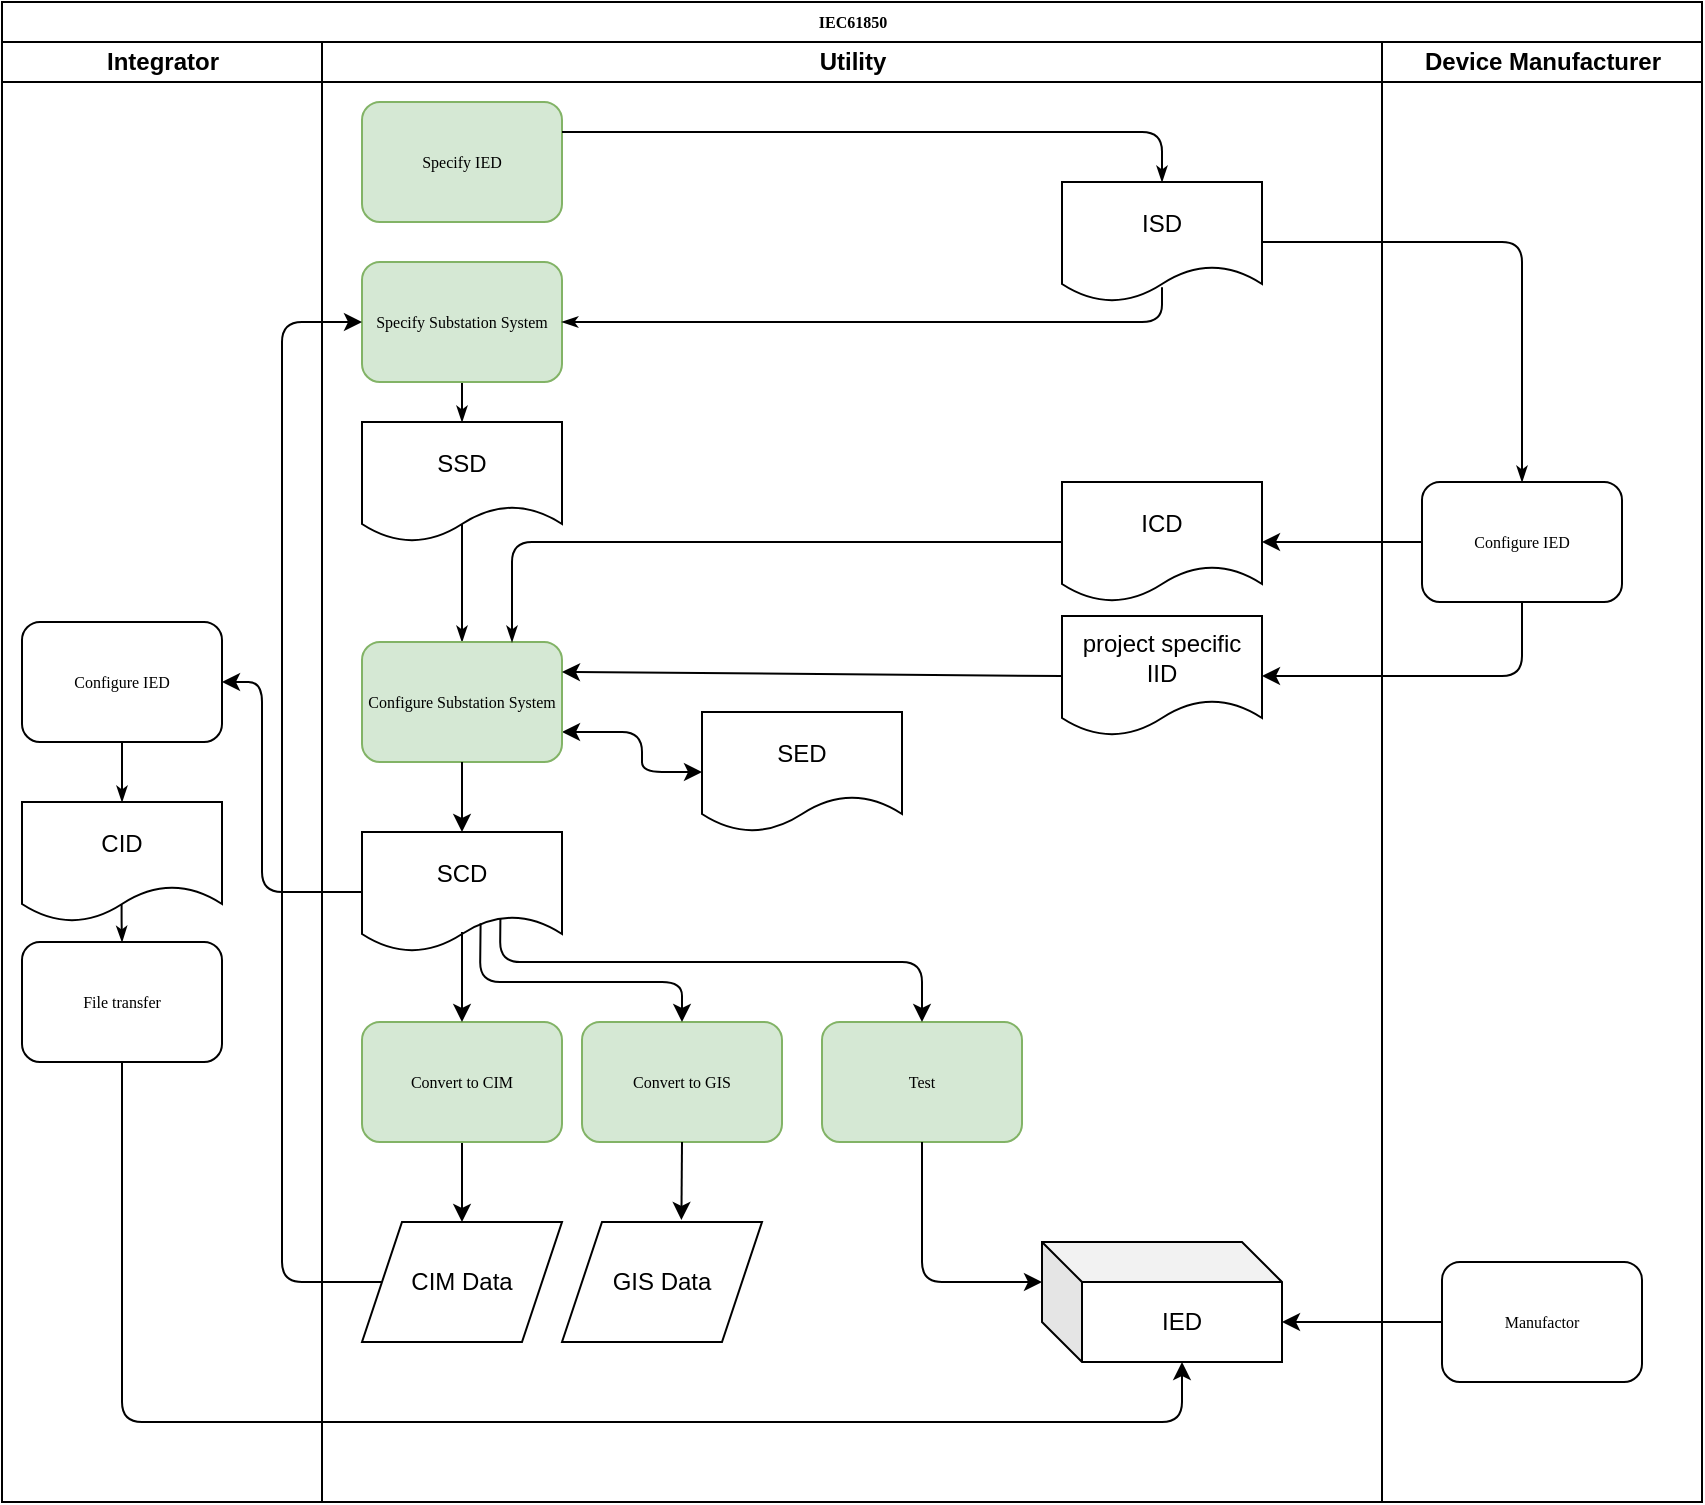 <mxfile version="13.7.9" type="device" pages="5"><diagram name="61850" id="74e2e168-ea6b-b213-b513-2b3c1d86103e"><mxGraphModel dx="1086" dy="806" grid="1" gridSize="10" guides="1" tooltips="1" connect="1" arrows="1" fold="1" page="1" pageScale="1" pageWidth="1100" pageHeight="850" background="#FFFFFF" math="0" shadow="0"><root><mxCell id="0"/><mxCell id="1" parent="0"/><mxCell id="77e6c97f196da883-1" value="IEC61850" style="swimlane;html=1;childLayout=stackLayout;startSize=20;rounded=0;shadow=0;labelBackgroundColor=none;strokeWidth=1;fontFamily=Verdana;fontSize=8;align=center;" parent="1" vertex="1"><mxGeometry x="70" y="40" width="850" height="750" as="geometry"/></mxCell><mxCell id="77e6c97f196da883-4" value="Integrator" style="swimlane;html=1;startSize=20;" parent="77e6c97f196da883-1" vertex="1"><mxGeometry y="20" width="160" height="730" as="geometry"/></mxCell><mxCell id="Q_oXqvdiSMBHIqt3jTjs-22" style="edgeStyle=orthogonalEdgeStyle;rounded=1;html=1;labelBackgroundColor=none;startArrow=none;startFill=0;startSize=5;endArrow=classicThin;endFill=1;endSize=5;jettySize=auto;orthogonalLoop=1;strokeWidth=1;fontFamily=Verdana;fontSize=8;entryX=0.5;entryY=0;entryDx=0;entryDy=0;exitX=0.5;exitY=1;exitDx=0;exitDy=0;" parent="77e6c97f196da883-4" source="Q_oXqvdiSMBHIqt3jTjs-20" target="Q_oXqvdiSMBHIqt3jTjs-19" edge="1"><mxGeometry relative="1" as="geometry"><mxPoint x="-550" y="415" as="sourcePoint"/><mxPoint x="-550" y="450" as="targetPoint"/><Array as="points"/></mxGeometry></mxCell><mxCell id="Q_oXqvdiSMBHIqt3jTjs-31" style="edgeStyle=orthogonalEdgeStyle;rounded=1;html=1;labelBackgroundColor=none;startArrow=none;startFill=0;startSize=5;endArrow=classicThin;endFill=1;endSize=5;jettySize=auto;orthogonalLoop=1;strokeWidth=1;fontFamily=Verdana;fontSize=8;entryX=0.5;entryY=0;entryDx=0;entryDy=0;exitX=0.498;exitY=0.852;exitDx=0;exitDy=0;exitPerimeter=0;" parent="77e6c97f196da883-4" source="Q_oXqvdiSMBHIqt3jTjs-19" target="Q_oXqvdiSMBHIqt3jTjs-71" edge="1"><mxGeometry relative="1" as="geometry"><mxPoint x="-80" y="540" as="sourcePoint"/><mxPoint x="80" y="450" as="targetPoint"/><Array as="points"><mxPoint x="60" y="440"/><mxPoint x="60" y="440"/></Array></mxGeometry></mxCell><mxCell id="Q_oXqvdiSMBHIqt3jTjs-20" value="Configure IED" style="rounded=1;whiteSpace=wrap;html=1;shadow=0;labelBackgroundColor=none;strokeWidth=1;fontFamily=Verdana;fontSize=8;align=center;" parent="77e6c97f196da883-4" vertex="1"><mxGeometry x="10" y="290" width="100" height="60" as="geometry"/></mxCell><mxCell id="Q_oXqvdiSMBHIqt3jTjs-19" value="CID" style="shape=document;whiteSpace=wrap;html=1;boundedLbl=1;" parent="77e6c97f196da883-4" vertex="1"><mxGeometry x="10" y="380" width="100" height="60" as="geometry"/></mxCell><mxCell id="Q_oXqvdiSMBHIqt3jTjs-71" value="File transfer" style="rounded=1;whiteSpace=wrap;html=1;shadow=0;labelBackgroundColor=none;strokeWidth=1;fontFamily=Verdana;fontSize=8;align=center;" parent="77e6c97f196da883-4" vertex="1"><mxGeometry x="10" y="450" width="100" height="60" as="geometry"/></mxCell><mxCell id="77e6c97f196da883-2" value="Utility" style="swimlane;html=1;startSize=20;" parent="77e6c97f196da883-1" vertex="1"><mxGeometry x="160" y="20" width="530" height="730" as="geometry"/></mxCell><mxCell id="Q_oXqvdiSMBHIqt3jTjs-60" value="" style="endArrow=classic;html=1;exitX=0.5;exitY=1;exitDx=0;exitDy=0;entryX=0.5;entryY=0;entryDx=0;entryDy=0;" parent="77e6c97f196da883-2" source="Q_oXqvdiSMBHIqt3jTjs-34" target="Q_oXqvdiSMBHIqt3jTjs-58" edge="1"><mxGeometry width="50" height="50" relative="1" as="geometry"><mxPoint x="69.76" y="545" as="sourcePoint"/><mxPoint x="30" y="570" as="targetPoint"/></mxGeometry></mxCell><mxCell id="Q_oXqvdiSMBHIqt3jTjs-58" value="CIM Data" style="shape=parallelogram;perimeter=parallelogramPerimeter;whiteSpace=wrap;html=1;fixedSize=1;" parent="77e6c97f196da883-2" vertex="1"><mxGeometry x="20" y="590" width="100" height="60" as="geometry"/></mxCell><mxCell id="Q_oXqvdiSMBHIqt3jTjs-12" value="SCD" style="shape=document;whiteSpace=wrap;html=1;boundedLbl=1;" parent="77e6c97f196da883-2" vertex="1"><mxGeometry x="20" y="395" width="100" height="60" as="geometry"/></mxCell><mxCell id="Q_oXqvdiSMBHIqt3jTjs-14" style="edgeStyle=orthogonalEdgeStyle;rounded=1;html=1;labelBackgroundColor=none;startArrow=none;startFill=0;startSize=5;endArrow=classicThin;endFill=1;endSize=5;jettySize=auto;orthogonalLoop=1;strokeWidth=1;fontFamily=Verdana;fontSize=8;entryX=0.5;entryY=0;entryDx=0;entryDy=0;exitX=0.5;exitY=1;exitDx=0;exitDy=0;" parent="77e6c97f196da883-2" source="Q_oXqvdiSMBHIqt3jTjs-2" target="Q_oXqvdiSMBHIqt3jTjs-8" edge="1"><mxGeometry relative="1" as="geometry"><mxPoint x="40" y="210" as="sourcePoint"/><mxPoint x="105" y="310" as="targetPoint"/><Array as="points"/></mxGeometry></mxCell><mxCell id="Q_oXqvdiSMBHIqt3jTjs-15" style="edgeStyle=orthogonalEdgeStyle;rounded=1;html=1;labelBackgroundColor=none;startArrow=none;startFill=0;startSize=5;endArrow=classicThin;endFill=1;endSize=5;jettySize=auto;orthogonalLoop=1;strokeWidth=1;fontFamily=Verdana;fontSize=8;entryX=0.5;entryY=0;entryDx=0;entryDy=0;exitX=0.5;exitY=0.833;exitDx=0;exitDy=0;exitPerimeter=0;" parent="77e6c97f196da883-2" source="Q_oXqvdiSMBHIqt3jTjs-8" target="Q_oXqvdiSMBHIqt3jTjs-4" edge="1"><mxGeometry relative="1" as="geometry"><mxPoint x="530" y="310.0" as="sourcePoint"/><mxPoint x="115" y="320" as="targetPoint"/><Array as="points"><mxPoint x="70" y="270"/><mxPoint x="70" y="270"/></Array></mxGeometry></mxCell><mxCell id="Q_oXqvdiSMBHIqt3jTjs-16" value="" style="endArrow=classic;startArrow=classic;html=1;exitX=1;exitY=0.75;exitDx=0;exitDy=0;entryX=0;entryY=0.5;entryDx=0;entryDy=0;" parent="77e6c97f196da883-2" source="Q_oXqvdiSMBHIqt3jTjs-4" target="Q_oXqvdiSMBHIqt3jTjs-11" edge="1"><mxGeometry width="50" height="50" relative="1" as="geometry"><mxPoint x="450" y="380" as="sourcePoint"/><mxPoint x="500" y="330" as="targetPoint"/><Array as="points"><mxPoint x="160" y="345"/><mxPoint x="160" y="365"/></Array></mxGeometry></mxCell><mxCell id="77e6c97f196da883-8" value="Specify IED" style="rounded=1;whiteSpace=wrap;html=1;shadow=0;labelBackgroundColor=none;strokeWidth=1;fontFamily=Verdana;fontSize=8;align=center;fillColor=#d5e8d4;strokeColor=#82b366;" parent="77e6c97f196da883-2" vertex="1"><mxGeometry x="20" y="30" width="100" height="60" as="geometry"/></mxCell><mxCell id="Q_oXqvdiSMBHIqt3jTjs-2" value="Specify Substation System" style="rounded=1;whiteSpace=wrap;html=1;shadow=0;labelBackgroundColor=none;strokeWidth=1;fontFamily=Verdana;fontSize=8;align=center;fillColor=#d5e8d4;strokeColor=#82b366;" parent="77e6c97f196da883-2" vertex="1"><mxGeometry x="20" y="110" width="100" height="60" as="geometry"/></mxCell><mxCell id="Q_oXqvdiSMBHIqt3jTjs-34" value="Convert to CIM" style="rounded=1;whiteSpace=wrap;html=1;shadow=0;labelBackgroundColor=none;strokeWidth=1;fontFamily=Verdana;fontSize=8;align=center;fillColor=#d5e8d4;strokeColor=#82b366;" parent="77e6c97f196da883-2" vertex="1"><mxGeometry x="20" y="490" width="100" height="60" as="geometry"/></mxCell><mxCell id="Q_oXqvdiSMBHIqt3jTjs-4" value="Configure Substation System" style="rounded=1;whiteSpace=wrap;html=1;shadow=0;labelBackgroundColor=none;strokeWidth=1;fontFamily=Verdana;fontSize=8;align=center;fillColor=#d5e8d4;strokeColor=#82b366;" parent="77e6c97f196da883-2" vertex="1"><mxGeometry x="20" y="300" width="100" height="60" as="geometry"/></mxCell><mxCell id="Q_oXqvdiSMBHIqt3jTjs-8" value="SSD" style="shape=document;whiteSpace=wrap;html=1;boundedLbl=1;" parent="77e6c97f196da883-2" vertex="1"><mxGeometry x="20" y="190" width="100" height="60" as="geometry"/></mxCell><mxCell id="Q_oXqvdiSMBHIqt3jTjs-35" value="Convert to GIS" style="rounded=1;whiteSpace=wrap;html=1;shadow=0;labelBackgroundColor=none;strokeWidth=1;fontFamily=Verdana;fontSize=8;align=center;fillColor=#d5e8d4;strokeColor=#82b366;" parent="77e6c97f196da883-2" vertex="1"><mxGeometry x="130" y="490" width="100" height="60" as="geometry"/></mxCell><mxCell id="Q_oXqvdiSMBHIqt3jTjs-61" value="" style="endArrow=classic;html=1;exitX=0.5;exitY=1;exitDx=0;exitDy=0;entryX=0.597;entryY=-0.017;entryDx=0;entryDy=0;entryPerimeter=0;" parent="77e6c97f196da883-2" source="Q_oXqvdiSMBHIqt3jTjs-35" target="Q_oXqvdiSMBHIqt3jTjs-59" edge="1"><mxGeometry width="50" height="50" relative="1" as="geometry"><mxPoint x="189.52" y="550.0" as="sourcePoint"/><mxPoint x="189.52" y="590" as="targetPoint"/></mxGeometry></mxCell><mxCell id="Q_oXqvdiSMBHIqt3jTjs-59" value="GIS Data" style="shape=parallelogram;perimeter=parallelogramPerimeter;whiteSpace=wrap;html=1;fixedSize=1;" parent="77e6c97f196da883-2" vertex="1"><mxGeometry x="120" y="590" width="100" height="60" as="geometry"/></mxCell><mxCell id="Q_oXqvdiSMBHIqt3jTjs-30" value="" style="endArrow=classic;html=1;entryX=0.5;entryY=0;entryDx=0;entryDy=0;exitX=0.5;exitY=1;exitDx=0;exitDy=0;" parent="77e6c97f196da883-2" source="Q_oXqvdiSMBHIqt3jTjs-4" target="Q_oXqvdiSMBHIqt3jTjs-12" edge="1"><mxGeometry width="50" height="50" relative="1" as="geometry"><mxPoint x="20" y="540" as="sourcePoint"/><mxPoint x="70" y="490" as="targetPoint"/></mxGeometry></mxCell><mxCell id="Q_oXqvdiSMBHIqt3jTjs-11" value="SED" style="shape=document;whiteSpace=wrap;html=1;boundedLbl=1;" parent="77e6c97f196da883-2" vertex="1"><mxGeometry x="190" y="335" width="100" height="60" as="geometry"/></mxCell><mxCell id="Q_oXqvdiSMBHIqt3jTjs-52" value="Test" style="rounded=1;whiteSpace=wrap;html=1;shadow=0;labelBackgroundColor=none;strokeWidth=1;fontFamily=Verdana;fontSize=8;align=center;fillColor=#d5e8d4;strokeColor=#82b366;" parent="77e6c97f196da883-2" vertex="1"><mxGeometry x="250" y="490" width="100" height="60" as="geometry"/></mxCell><mxCell id="Q_oXqvdiSMBHIqt3jTjs-54" value="" style="endArrow=classic;html=1;entryX=0.5;entryY=0;entryDx=0;entryDy=0;" parent="77e6c97f196da883-2" target="Q_oXqvdiSMBHIqt3jTjs-34" edge="1"><mxGeometry width="50" height="50" relative="1" as="geometry"><mxPoint x="70" y="445" as="sourcePoint"/><mxPoint x="130" y="610" as="targetPoint"/></mxGeometry></mxCell><mxCell id="Q_oXqvdiSMBHIqt3jTjs-55" value="" style="endArrow=classic;html=1;entryX=0.5;entryY=0;entryDx=0;entryDy=0;exitX=0.593;exitY=0.76;exitDx=0;exitDy=0;exitPerimeter=0;" parent="77e6c97f196da883-2" source="Q_oXqvdiSMBHIqt3jTjs-12" target="Q_oXqvdiSMBHIqt3jTjs-35" edge="1"><mxGeometry width="50" height="50" relative="1" as="geometry"><mxPoint x="80" y="455" as="sourcePoint"/><mxPoint x="80" y="500" as="targetPoint"/><Array as="points"><mxPoint x="79" y="470"/><mxPoint x="180" y="470"/></Array></mxGeometry></mxCell><mxCell id="Q_oXqvdiSMBHIqt3jTjs-56" value="" style="endArrow=classic;html=1;entryX=0.5;entryY=0;entryDx=0;entryDy=0;exitX=0.692;exitY=0.724;exitDx=0;exitDy=0;exitPerimeter=0;" parent="77e6c97f196da883-2" source="Q_oXqvdiSMBHIqt3jTjs-12" target="Q_oXqvdiSMBHIqt3jTjs-52" edge="1"><mxGeometry width="50" height="50" relative="1" as="geometry"><mxPoint x="89.3" y="450.6" as="sourcePoint"/><mxPoint x="190" y="500" as="targetPoint"/><Array as="points"><mxPoint x="89" y="460"/><mxPoint x="300" y="460"/></Array></mxGeometry></mxCell><mxCell id="Q_oXqvdiSMBHIqt3jTjs-57" value="" style="endArrow=classic;html=1;entryX=0;entryY=0;entryDx=0;entryDy=20;exitX=0.5;exitY=1;exitDx=0;exitDy=0;entryPerimeter=0;" parent="77e6c97f196da883-2" source="Q_oXqvdiSMBHIqt3jTjs-52" target="Q_oXqvdiSMBHIqt3jTjs-10" edge="1"><mxGeometry width="50" height="50" relative="1" as="geometry"><mxPoint x="99.2" y="448.44" as="sourcePoint"/><mxPoint x="310" y="500" as="targetPoint"/><Array as="points"><mxPoint x="300" y="620"/></Array></mxGeometry></mxCell><mxCell id="Q_oXqvdiSMBHIqt3jTjs-72" value="" style="endArrow=classic;html=1;exitX=0;exitY=0.5;exitDx=0;exitDy=0;entryX=0;entryY=0.5;entryDx=0;entryDy=0;" parent="77e6c97f196da883-2" source="Q_oXqvdiSMBHIqt3jTjs-58" target="Q_oXqvdiSMBHIqt3jTjs-2" edge="1"><mxGeometry width="50" height="50" relative="1" as="geometry"><mxPoint x="-50" y="540" as="sourcePoint"/><mxPoint y="490" as="targetPoint"/><Array as="points"><mxPoint x="-20" y="620"/><mxPoint x="-20" y="140"/></Array></mxGeometry></mxCell><mxCell id="Q_oXqvdiSMBHIqt3jTjs-13" style="edgeStyle=orthogonalEdgeStyle;rounded=1;html=1;labelBackgroundColor=none;startArrow=none;startFill=0;startSize=5;endArrow=classicThin;endFill=1;endSize=5;jettySize=auto;orthogonalLoop=1;strokeWidth=1;fontFamily=Verdana;fontSize=8;entryX=0.75;entryY=0;entryDx=0;entryDy=0;exitX=0;exitY=0.5;exitDx=0;exitDy=0;" parent="77e6c97f196da883-2" source="Q_oXqvdiSMBHIqt3jTjs-9" target="Q_oXqvdiSMBHIqt3jTjs-4" edge="1"><mxGeometry relative="1" as="geometry"><mxPoint x="410.8" y="126" as="sourcePoint"/><mxPoint x="-30" y="165.0" as="targetPoint"/><Array as="points"><mxPoint x="95" y="250"/></Array></mxGeometry></mxCell><mxCell id="Q_oXqvdiSMBHIqt3jTjs-24" value="" style="endArrow=classic;html=1;entryX=1;entryY=0.25;entryDx=0;entryDy=0;exitX=0;exitY=0.5;exitDx=0;exitDy=0;" parent="77e6c97f196da883-2" source="Q_oXqvdiSMBHIqt3jTjs-23" target="Q_oXqvdiSMBHIqt3jTjs-4" edge="1"><mxGeometry width="50" height="50" relative="1" as="geometry"><mxPoint x="110" y="540" as="sourcePoint"/><mxPoint x="160" y="490" as="targetPoint"/></mxGeometry></mxCell><mxCell id="Q_oXqvdiSMBHIqt3jTjs-6" value="ISD" style="shape=document;whiteSpace=wrap;html=1;boundedLbl=1;" parent="77e6c97f196da883-2" vertex="1"><mxGeometry x="370" y="70" width="100" height="60" as="geometry"/></mxCell><mxCell id="Q_oXqvdiSMBHIqt3jTjs-9" value="ICD" style="shape=document;whiteSpace=wrap;html=1;boundedLbl=1;" parent="77e6c97f196da883-2" vertex="1"><mxGeometry x="370" y="220" width="100" height="60" as="geometry"/></mxCell><mxCell id="Q_oXqvdiSMBHIqt3jTjs-23" value="project specific&lt;br&gt;IID" style="shape=document;whiteSpace=wrap;html=1;boundedLbl=1;" parent="77e6c97f196da883-2" vertex="1"><mxGeometry x="370" y="287" width="100" height="60" as="geometry"/></mxCell><mxCell id="Q_oXqvdiSMBHIqt3jTjs-7" style="edgeStyle=orthogonalEdgeStyle;rounded=1;html=1;labelBackgroundColor=none;startArrow=none;startFill=0;startSize=5;endArrow=classicThin;endFill=1;endSize=5;jettySize=auto;orthogonalLoop=1;strokeWidth=1;fontFamily=Verdana;fontSize=8;entryX=1;entryY=0.5;entryDx=0;entryDy=0;exitX=0.5;exitY=0.878;exitDx=0;exitDy=0;exitPerimeter=0;" parent="77e6c97f196da883-2" source="Q_oXqvdiSMBHIqt3jTjs-6" target="Q_oXqvdiSMBHIqt3jTjs-2" edge="1"><mxGeometry relative="1" as="geometry"><mxPoint x="130" y="105" as="sourcePoint"/><mxPoint x="200" y="105" as="targetPoint"/><Array as="points"><mxPoint x="420" y="140"/></Array></mxGeometry></mxCell><mxCell id="77e6c97f196da883-26" style="edgeStyle=orthogonalEdgeStyle;rounded=1;html=1;labelBackgroundColor=none;startArrow=none;startFill=0;startSize=5;endArrow=classicThin;endFill=1;endSize=5;jettySize=auto;orthogonalLoop=1;strokeWidth=1;fontFamily=Verdana;fontSize=8;entryX=0.5;entryY=0;entryDx=0;entryDy=0;exitX=1;exitY=0.25;exitDx=0;exitDy=0;" parent="77e6c97f196da883-2" source="77e6c97f196da883-8" target="Q_oXqvdiSMBHIqt3jTjs-6" edge="1"><mxGeometry relative="1" as="geometry"><mxPoint x="190" y="95.0" as="targetPoint"/><Array as="points"><mxPoint x="420" y="45"/></Array></mxGeometry></mxCell><mxCell id="Q_oXqvdiSMBHIqt3jTjs-10" value="IED" style="shape=cube;whiteSpace=wrap;html=1;boundedLbl=1;backgroundOutline=1;darkOpacity=0.05;darkOpacity2=0.1;" parent="77e6c97f196da883-2" vertex="1"><mxGeometry x="360" y="600" width="120" height="60" as="geometry"/></mxCell><mxCell id="Q_oXqvdiSMBHIqt3jTjs-64" value="" style="endArrow=classic;html=1;exitX=0;exitY=0.5;exitDx=0;exitDy=0;entryX=0;entryY=0;entryDx=120;entryDy=40;entryPerimeter=0;" parent="77e6c97f196da883-1" source="Q_oXqvdiSMBHIqt3jTjs-62" target="Q_oXqvdiSMBHIqt3jTjs-10" edge="1"><mxGeometry width="50" height="50" relative="1" as="geometry"><mxPoint x="400" y="590" as="sourcePoint"/><mxPoint x="450" y="540" as="targetPoint"/><Array as="points"/></mxGeometry></mxCell><mxCell id="77e6c97f196da883-3" value="Device Manufacturer" style="swimlane;html=1;startSize=20;" parent="77e6c97f196da883-1" vertex="1"><mxGeometry x="690" y="20" width="160" height="730" as="geometry"/></mxCell><mxCell id="Q_oXqvdiSMBHIqt3jTjs-32" value="Configure IED" style="rounded=1;whiteSpace=wrap;html=1;shadow=0;labelBackgroundColor=none;strokeWidth=1;fontFamily=Verdana;fontSize=8;align=center;" parent="77e6c97f196da883-3" vertex="1"><mxGeometry x="20" y="220" width="100" height="60" as="geometry"/></mxCell><mxCell id="Q_oXqvdiSMBHIqt3jTjs-62" value="Manufactor" style="rounded=1;whiteSpace=wrap;html=1;shadow=0;labelBackgroundColor=none;strokeWidth=1;fontFamily=Verdana;fontSize=8;align=center;" parent="77e6c97f196da883-3" vertex="1"><mxGeometry x="30" y="610" width="100" height="60" as="geometry"/></mxCell><mxCell id="Q_oXqvdiSMBHIqt3jTjs-65" value="" style="endArrow=classic;html=1;exitX=0;exitY=0.5;exitDx=0;exitDy=0;entryX=1;entryY=0.5;entryDx=0;entryDy=0;" parent="77e6c97f196da883-1" source="Q_oXqvdiSMBHIqt3jTjs-12" target="Q_oXqvdiSMBHIqt3jTjs-20" edge="1"><mxGeometry width="50" height="50" relative="1" as="geometry"><mxPoint x="-170" y="510" as="sourcePoint"/><mxPoint x="-120" y="460" as="targetPoint"/><Array as="points"><mxPoint x="130" y="445"/><mxPoint x="130" y="340"/></Array></mxGeometry></mxCell><mxCell id="Q_oXqvdiSMBHIqt3jTjs-66" value="" style="endArrow=classic;html=1;entryX=0;entryY=0;entryDx=70;entryDy=60;entryPerimeter=0;exitX=0.5;exitY=1;exitDx=0;exitDy=0;" parent="77e6c97f196da883-1" source="Q_oXqvdiSMBHIqt3jTjs-71" target="Q_oXqvdiSMBHIqt3jTjs-10" edge="1"><mxGeometry width="50" height="50" relative="1" as="geometry"><mxPoint x="80" y="530" as="sourcePoint"/><mxPoint x="350" y="690" as="targetPoint"/><Array as="points"><mxPoint x="60" y="710"/><mxPoint x="590" y="710"/></Array></mxGeometry></mxCell><mxCell id="Q_oXqvdiSMBHIqt3jTjs-25" value="" style="endArrow=classic;html=1;entryX=1;entryY=0.5;entryDx=0;entryDy=0;exitX=0.5;exitY=1;exitDx=0;exitDy=0;" parent="77e6c97f196da883-1" source="Q_oXqvdiSMBHIqt3jTjs-32" target="Q_oXqvdiSMBHIqt3jTjs-23" edge="1"><mxGeometry width="50" height="50" relative="1" as="geometry"><mxPoint x="560" y="316" as="sourcePoint"/><mxPoint x="130" y="380.0" as="targetPoint"/><Array as="points"><mxPoint x="760" y="337"/></Array></mxGeometry></mxCell><mxCell id="Q_oXqvdiSMBHIqt3jTjs-73" value="" style="endArrow=classic;html=1;entryX=1;entryY=0.5;entryDx=0;entryDy=0;exitX=0;exitY=0.5;exitDx=0;exitDy=0;" parent="77e6c97f196da883-1" source="Q_oXqvdiSMBHIqt3jTjs-32" target="Q_oXqvdiSMBHIqt3jTjs-9" edge="1"><mxGeometry width="50" height="50" relative="1" as="geometry"><mxPoint x="770" y="310.0" as="sourcePoint"/><mxPoint x="640" y="350.0" as="targetPoint"/><Array as="points"/></mxGeometry></mxCell><mxCell id="Q_oXqvdiSMBHIqt3jTjs-28" style="edgeStyle=orthogonalEdgeStyle;rounded=1;html=1;labelBackgroundColor=none;startArrow=none;startFill=0;startSize=5;endArrow=classicThin;endFill=1;endSize=5;jettySize=auto;orthogonalLoop=1;strokeWidth=1;fontFamily=Verdana;fontSize=8;entryX=0.5;entryY=0;entryDx=0;entryDy=0;exitX=1;exitY=0.5;exitDx=0;exitDy=0;" parent="77e6c97f196da883-1" source="Q_oXqvdiSMBHIqt3jTjs-6" target="Q_oXqvdiSMBHIqt3jTjs-32" edge="1"><mxGeometry relative="1" as="geometry"><mxPoint x="130" y="90" as="sourcePoint"/><mxPoint x="770" y="140.0" as="targetPoint"/></mxGeometry></mxCell></root></mxGraphModel></diagram><diagram id="3WiQittcfaZj_pks3lQx" name="microservice"><mxGraphModel dx="1086" dy="806" grid="1" gridSize="10" guides="1" tooltips="1" connect="1" arrows="1" fold="1" page="1" pageScale="1" pageWidth="827" pageHeight="1169" math="0" shadow="0"><root><mxCell id="75HyywuQz5UCkPTEYOhc-0"/><mxCell id="75HyywuQz5UCkPTEYOhc-1" parent="75HyywuQz5UCkPTEYOhc-0"/><mxCell id="75HyywuQz5UCkPTEYOhc-23" value="CoMPASS Microservice" style="shape=folder;fontStyle=1;spacingTop=10;tabWidth=40;tabHeight=14;tabPosition=left;html=1;verticalAlign=bottom;align=left;" parent="75HyywuQz5UCkPTEYOhc-1" vertex="1"><mxGeometry x="260" y="240" width="320" height="350" as="geometry"/></mxCell><mxCell id="75HyywuQz5UCkPTEYOhc-2" value="resources" style="shape=folder;fontStyle=1;spacingTop=10;tabWidth=40;tabHeight=10;tabPosition=left;html=1;" parent="75HyywuQz5UCkPTEYOhc-1" vertex="1"><mxGeometry x="360" y="270" width="90" height="50" as="geometry"/></mxCell><mxCell id="75HyywuQz5UCkPTEYOhc-6" value="Configuration Tool" style="shape=umlActor;verticalLabelPosition=bottom;verticalAlign=top;html=1;" parent="75HyywuQz5UCkPTEYOhc-1" vertex="1"><mxGeometry x="390" y="130" width="30" height="60" as="geometry"/></mxCell><mxCell id="75HyywuQz5UCkPTEYOhc-7" value="" style="rounded=0;orthogonalLoop=1;jettySize=auto;html=1;endArrow=none;endFill=0;exitX=0.5;exitY=0.193;exitDx=0;exitDy=0;exitPerimeter=0;" parent="75HyywuQz5UCkPTEYOhc-1" source="75HyywuQz5UCkPTEYOhc-2" target="75HyywuQz5UCkPTEYOhc-9" edge="1"><mxGeometry relative="1" as="geometry"><mxPoint x="405" y="220" as="sourcePoint"/></mxGeometry></mxCell><mxCell id="75HyywuQz5UCkPTEYOhc-8" value="" style="rounded=0;orthogonalLoop=1;jettySize=auto;html=1;endArrow=halfCircle;endFill=0;entryX=0.5;entryY=0.5;entryDx=0;entryDy=0;endSize=6;strokeWidth=1;" parent="75HyywuQz5UCkPTEYOhc-1" target="75HyywuQz5UCkPTEYOhc-9" edge="1"><mxGeometry relative="1" as="geometry"><mxPoint x="405" y="210" as="sourcePoint"/></mxGeometry></mxCell><mxCell id="75HyywuQz5UCkPTEYOhc-9" value="" style="ellipse;whiteSpace=wrap;html=1;fontFamily=Helvetica;fontSize=12;fontColor=#000000;align=center;strokeColor=#000000;fillColor=#ffffff;points=[];aspect=fixed;resizable=0;" parent="75HyywuQz5UCkPTEYOhc-1" vertex="1"><mxGeometry x="400" y="230" width="10" height="10" as="geometry"/></mxCell><mxCell id="75HyywuQz5UCkPTEYOhc-10" value="service" style="shape=folder;fontStyle=1;spacingTop=10;tabWidth=40;tabHeight=10;tabPosition=left;html=1;verticalAlign=top;" parent="75HyywuQz5UCkPTEYOhc-1" vertex="1"><mxGeometry x="360" y="350" width="90" height="80" as="geometry"/></mxCell><mxCell id="75HyywuQz5UCkPTEYOhc-11" value="data" style="shape=folder;fontStyle=1;spacingTop=10;tabWidth=40;tabHeight=10;tabPosition=left;html=1;verticalAlign=bottom;" parent="75HyywuQz5UCkPTEYOhc-1" vertex="1"><mxGeometry x="360" y="460" width="90" height="80" as="geometry"/></mxCell><mxCell id="75HyywuQz5UCkPTEYOhc-13" value="entities" style="shape=folder;fontStyle=1;spacingTop=10;tabWidth=30;tabHeight=10;tabPosition=left;html=1;" parent="75HyywuQz5UCkPTEYOhc-1" vertex="1"><mxGeometry x="370" y="380" width="70" height="40" as="geometry"/></mxCell><mxCell id="75HyywuQz5UCkPTEYOhc-15" value="" style="rounded=0;orthogonalLoop=1;jettySize=auto;html=1;endArrow=none;endFill=0;" parent="75HyywuQz5UCkPTEYOhc-1" target="75HyywuQz5UCkPTEYOhc-17" edge="1"><mxGeometry relative="1" as="geometry"><mxPoint x="405" y="360" as="sourcePoint"/><Array as="points"><mxPoint x="405" y="350"/></Array></mxGeometry></mxCell><mxCell id="75HyywuQz5UCkPTEYOhc-16" value="" style="rounded=0;orthogonalLoop=1;jettySize=auto;html=1;endArrow=halfCircle;endFill=0;entryX=0.5;entryY=0.5;entryDx=0;entryDy=0;endSize=6;strokeWidth=1;" parent="75HyywuQz5UCkPTEYOhc-1" target="75HyywuQz5UCkPTEYOhc-17" edge="1"><mxGeometry relative="1" as="geometry"><mxPoint x="405" y="320" as="sourcePoint"/></mxGeometry></mxCell><mxCell id="75HyywuQz5UCkPTEYOhc-17" value="" style="ellipse;whiteSpace=wrap;html=1;fontFamily=Helvetica;fontSize=12;fontColor=#000000;align=center;strokeColor=#000000;fillColor=#ffffff;points=[];aspect=fixed;resizable=0;" parent="75HyywuQz5UCkPTEYOhc-1" vertex="1"><mxGeometry x="400" y="330" width="10" height="10" as="geometry"/></mxCell><mxCell id="75HyywuQz5UCkPTEYOhc-18" value="" style="rounded=0;orthogonalLoop=1;jettySize=auto;html=1;endArrow=none;endFill=0;" parent="75HyywuQz5UCkPTEYOhc-1" target="75HyywuQz5UCkPTEYOhc-20" edge="1"><mxGeometry relative="1" as="geometry"><mxPoint x="405" y="470" as="sourcePoint"/><Array as="points"><mxPoint x="405" y="460"/></Array></mxGeometry></mxCell><mxCell id="75HyywuQz5UCkPTEYOhc-19" value="" style="rounded=0;orthogonalLoop=1;jettySize=auto;html=1;endArrow=halfCircle;endFill=0;entryX=0.5;entryY=0.5;entryDx=0;entryDy=0;endSize=6;strokeWidth=1;" parent="75HyywuQz5UCkPTEYOhc-1" target="75HyywuQz5UCkPTEYOhc-20" edge="1"><mxGeometry relative="1" as="geometry"><mxPoint x="405" y="430" as="sourcePoint"/></mxGeometry></mxCell><mxCell id="75HyywuQz5UCkPTEYOhc-20" value="" style="ellipse;whiteSpace=wrap;html=1;fontFamily=Helvetica;fontSize=12;fontColor=#000000;align=center;strokeColor=#000000;fillColor=#ffffff;points=[];aspect=fixed;resizable=0;" parent="75HyywuQz5UCkPTEYOhc-1" vertex="1"><mxGeometry x="400" y="440" width="10" height="10" as="geometry"/></mxCell><mxCell id="75HyywuQz5UCkPTEYOhc-22" value="Use" style="endArrow=open;endSize=12;dashed=1;html=1;exitX=0.5;exitY=1;exitDx=0;exitDy=0;exitPerimeter=0;entryX=0;entryY=0;entryDx=0;entryDy=32;entryPerimeter=0;" parent="75HyywuQz5UCkPTEYOhc-1" source="75HyywuQz5UCkPTEYOhc-11" target="75HyywuQz5UCkPTEYOhc-24" edge="1"><mxGeometry width="160" relative="1" as="geometry"><mxPoint x="330" y="470" as="sourcePoint"/><mxPoint x="405" y="555" as="targetPoint"/></mxGeometry></mxCell><mxCell id="75HyywuQz5UCkPTEYOhc-24" value="data store" style="shape=folder;fontStyle=1;spacingTop=10;tabWidth=40;tabHeight=14;tabPosition=left;html=1;align=left;" parent="75HyywuQz5UCkPTEYOhc-1" vertex="1"><mxGeometry x="490" y="530" width="70" height="50" as="geometry"/></mxCell><mxCell id="75HyywuQz5UCkPTEYOhc-25" value="entities" style="shape=folder;fontStyle=1;spacingTop=10;tabWidth=30;tabHeight=10;tabPosition=left;html=1;" parent="75HyywuQz5UCkPTEYOhc-1" vertex="1"><mxGeometry x="370" y="480" width="70" height="40" as="geometry"/></mxCell><mxCell id="75HyywuQz5UCkPTEYOhc-27" value="External (micro)services" style="shape=umlActor;verticalLabelPosition=bottom;verticalAlign=top;html=1;" parent="75HyywuQz5UCkPTEYOhc-1" vertex="1"><mxGeometry x="414" y="610" width="30" height="60" as="geometry"/></mxCell><mxCell id="75HyywuQz5UCkPTEYOhc-28" value="Use" style="endArrow=open;endSize=12;dashed=1;html=1;exitX=0.25;exitY=1;exitDx=0;exitDy=0;exitPerimeter=0;entryX=0.5;entryY=0;entryDx=0;entryDy=0;entryPerimeter=0;" parent="75HyywuQz5UCkPTEYOhc-1" source="75HyywuQz5UCkPTEYOhc-11" target="75HyywuQz5UCkPTEYOhc-27" edge="1"><mxGeometry width="160" relative="1" as="geometry"><mxPoint x="415" y="550" as="sourcePoint"/><mxPoint x="500" y="572" as="targetPoint"/></mxGeometry></mxCell></root></mxGraphModel></diagram><diagram id="YQR9CrXyXNzKLl1FXnAF" name="1st level"><mxGraphModel dx="517" dy="1553" grid="1" gridSize="10" guides="1" tooltips="1" connect="1" arrows="1" fold="1" page="1" pageScale="1" pageWidth="827" pageHeight="1169" math="0" shadow="0"><root><mxCell id="yNawiiiUs_SeBqPGdr1P-0"/><mxCell id="yNawiiiUs_SeBqPGdr1P-1" parent="yNawiiiUs_SeBqPGdr1P-0"/><mxCell id="yNawiiiUs_SeBqPGdr1P-2" value="CoMPASS" style="shape=folder;fontStyle=1;spacingTop=10;tabWidth=80;tabHeight=10;tabPosition=left;html=1;verticalAlign=bottom;" vertex="1" parent="yNawiiiUs_SeBqPGdr1P-1"><mxGeometry x="200" y="110" width="480" height="290" as="geometry"/></mxCell><mxCell id="yNawiiiUs_SeBqPGdr1P-3" value="CIM to SSD &lt;br&gt;mapper" style="shape=folder;fontStyle=1;spacingTop=10;tabWidth=40;tabHeight=14;tabPosition=left;html=1;" vertex="1" parent="yNawiiiUs_SeBqPGdr1P-1"><mxGeometry x="230" y="222.5" width="100" height="65" as="geometry"/></mxCell><mxCell id="yNawiiiUs_SeBqPGdr1P-4" value="" style="rounded=0;orthogonalLoop=1;jettySize=auto;html=1;endArrow=none;endFill=0;exitX=0.506;exitY=0.2;exitDx=0;exitDy=0;exitPerimeter=0;" edge="1" target="yNawiiiUs_SeBqPGdr1P-6" parent="yNawiiiUs_SeBqPGdr1P-1" source="yNawiiiUs_SeBqPGdr1P-3"><mxGeometry relative="1" as="geometry"><mxPoint x="260" y="195" as="sourcePoint"/></mxGeometry></mxCell><mxCell id="yNawiiiUs_SeBqPGdr1P-5" value="" style="rounded=0;orthogonalLoop=1;jettySize=auto;html=1;endArrow=halfCircle;endFill=0;entryX=0.5;entryY=0.5;entryDx=0;entryDy=0;endSize=6;strokeWidth=1;" edge="1" target="yNawiiiUs_SeBqPGdr1P-6" parent="yNawiiiUs_SeBqPGdr1P-1"><mxGeometry relative="1" as="geometry"><mxPoint x="465" y="70" as="sourcePoint"/></mxGeometry></mxCell><mxCell id="yNawiiiUs_SeBqPGdr1P-6" value="" style="ellipse;whiteSpace=wrap;html=1;fontFamily=Helvetica;fontSize=12;fontColor=#000000;align=center;strokeColor=#000000;fillColor=#ffffff;points=[];aspect=fixed;resizable=0;" vertex="1" parent="yNawiiiUs_SeBqPGdr1P-1"><mxGeometry x="275" y="190" width="10" height="10" as="geometry"/></mxCell><mxCell id="yNawiiiUs_SeBqPGdr1P-7" value="Configuration&lt;br&gt;Tool" style="shape=umlActor;verticalLabelPosition=bottom;verticalAlign=top;html=1;" vertex="1" parent="yNawiiiUs_SeBqPGdr1P-1"><mxGeometry x="450" y="-30" width="30" height="60" as="geometry"/></mxCell></root></mxGraphModel></diagram><diagram id="TRXadRiJvXzS23U1J0sA" name="Context"><mxGraphModel dx="1086" dy="806" grid="1" gridSize="10" guides="1" tooltips="1" connect="1" arrows="1" fold="1" page="1" pageScale="1" pageWidth="827" pageHeight="1169" math="0" shadow="0"><root><mxCell id="tzExVDHfnDopYLbEq1ev-0"/><mxCell id="tzExVDHfnDopYLbEq1ev-1" parent="tzExVDHfnDopYLbEq1ev-0"/><mxCell id="nsgOt5813ITb_kZCj4cf-0" value="CoMPASS" style="shape=folder;fontStyle=1;spacingTop=10;tabWidth=80;tabHeight=10;tabPosition=left;html=1;verticalAlign=bottom;" parent="tzExVDHfnDopYLbEq1ev-1" vertex="1"><mxGeometry x="370" y="320" width="160" height="90" as="geometry"/></mxCell><mxCell id="4fnxs1KLaVycpBKxDu_6-0" value="Specfication&lt;br&gt;Tool" style="shape=umlActor;verticalLabelPosition=bottom;verticalAlign=top;html=1;" parent="tzExVDHfnDopYLbEq1ev-1" vertex="1"><mxGeometry x="340" y="160" width="30" height="60" as="geometry"/></mxCell><mxCell id="4fnxs1KLaVycpBKxDu_6-1" value="Configuration&lt;br&gt;Tool" style="shape=umlActor;verticalLabelPosition=bottom;verticalAlign=top;html=1;" parent="tzExVDHfnDopYLbEq1ev-1" vertex="1"><mxGeometry x="430" y="160" width="30" height="60" as="geometry"/></mxCell><mxCell id="ckW2qjtT1XfWgGD43iGg-1" value="Test&lt;br&gt;Tool" style="shape=umlActor;verticalLabelPosition=bottom;verticalAlign=top;html=1;" parent="tzExVDHfnDopYLbEq1ev-1" vertex="1"><mxGeometry x="510" y="160" width="30" height="60" as="geometry"/></mxCell><mxCell id="ckW2qjtT1XfWgGD43iGg-3" value="" style="rounded=0;orthogonalLoop=1;jettySize=auto;html=1;endArrow=none;endFill=0;exitX=0;exitY=0;exitDx=80;exitDy=10;exitPerimeter=0;" parent="tzExVDHfnDopYLbEq1ev-1" source="nsgOt5813ITb_kZCj4cf-0" target="ckW2qjtT1XfWgGD43iGg-5" edge="1"><mxGeometry relative="1" as="geometry"><mxPoint x="460" y="315" as="sourcePoint"/></mxGeometry></mxCell><mxCell id="ckW2qjtT1XfWgGD43iGg-4" value="" style="rounded=0;orthogonalLoop=1;jettySize=auto;html=1;endArrow=halfCircle;endFill=0;entryX=0.5;entryY=0.5;entryDx=0;entryDy=0;endSize=6;strokeWidth=1;" parent="tzExVDHfnDopYLbEq1ev-1" target="ckW2qjtT1XfWgGD43iGg-5" edge="1"><mxGeometry relative="1" as="geometry"><mxPoint x="360" y="260" as="sourcePoint"/></mxGeometry></mxCell><mxCell id="ckW2qjtT1XfWgGD43iGg-5" value="" style="ellipse;whiteSpace=wrap;html=1;fontFamily=Helvetica;fontSize=12;fontColor=#000000;align=center;strokeColor=#000000;fillColor=#ffffff;points=[];aspect=fixed;resizable=0;" parent="tzExVDHfnDopYLbEq1ev-1" vertex="1"><mxGeometry x="445" y="290" width="10" height="10" as="geometry"/></mxCell><mxCell id="ckW2qjtT1XfWgGD43iGg-7" value="" style="rounded=0;orthogonalLoop=1;jettySize=auto;html=1;endArrow=halfCircle;endFill=0;entryX=0.5;entryY=0.5;entryDx=0;entryDy=0;endSize=6;strokeWidth=1;" parent="tzExVDHfnDopYLbEq1ev-1" edge="1"><mxGeometry relative="1" as="geometry"><mxPoint x="450" y="260" as="sourcePoint"/><mxPoint x="450" y="295" as="targetPoint"/></mxGeometry></mxCell><mxCell id="ckW2qjtT1XfWgGD43iGg-8" value="" style="rounded=0;orthogonalLoop=1;jettySize=auto;html=1;endArrow=halfCircle;endFill=0;entryX=0.5;entryY=0.5;entryDx=0;entryDy=0;endSize=6;strokeWidth=1;" parent="tzExVDHfnDopYLbEq1ev-1" edge="1"><mxGeometry relative="1" as="geometry"><mxPoint x="530" y="260" as="sourcePoint"/><mxPoint x="450" y="295" as="targetPoint"/></mxGeometry></mxCell><mxCell id="ckW2qjtT1XfWgGD43iGg-9" value="CoMPAS API" style="text;align=center;fontStyle=1;verticalAlign=middle;spacingLeft=3;spacingRight=3;strokeColor=none;rotatable=0;points=[[0,0.5],[1,0.5]];portConstraint=eastwest;" parent="tzExVDHfnDopYLbEq1ev-1" vertex="1"><mxGeometry x="460" y="290" width="80" height="26" as="geometry"/></mxCell></root></mxGraphModel></diagram><diagram id="V25etAW2cPsvEgV0IqDV" name="deploy"><mxGraphModel dx="905" dy="1841" grid="1" gridSize="10" guides="1" tooltips="1" connect="1" arrows="1" fold="1" page="1" pageScale="1" pageWidth="827" pageHeight="1169" math="0" shadow="0"><root><mxCell id="AvfvkP-e0jrcZtj5E30R-0"/><mxCell id="AvfvkP-e0jrcZtj5E30R-1" parent="AvfvkP-e0jrcZtj5E30R-0"/><mxCell id="Bwif-IPZzLk3Uo1scTUR-8" value="Deployment environment" style="shape=folder;fontStyle=1;spacingTop=10;tabWidth=40;tabHeight=14;tabPosition=left;html=1;verticalAlign=bottom;" vertex="1" parent="AvfvkP-e0jrcZtj5E30R-1"><mxGeometry x="500" y="-70" width="280" height="430" as="geometry"/></mxCell><mxCell id="Bwif-IPZzLk3Uo1scTUR-48" value="Application" style="shape=folder;fontStyle=1;spacingTop=10;tabWidth=40;tabHeight=14;tabPosition=left;html=1;verticalAlign=bottom;fillColor=#d5e8d4;strokeColor=#82b366;" vertex="1" parent="AvfvkP-e0jrcZtj5E30R-1"><mxGeometry x="520" y="-20" width="130" height="170" as="geometry"/></mxCell><mxCell id="Bwif-IPZzLk3Uo1scTUR-47" value="Application" style="shape=folder;fontStyle=1;spacingTop=10;tabWidth=40;tabHeight=14;tabPosition=left;html=1;verticalAlign=bottom;fillColor=#fff2cc;strokeColor=#d6b656;" vertex="1" parent="AvfvkP-e0jrcZtj5E30R-1"><mxGeometry x="520" y="160" width="130" height="180" as="geometry"/></mxCell><mxCell id="Bwif-IPZzLk3Uo1scTUR-25" value="Deployment environment" style="shape=folder;fontStyle=1;spacingTop=10;tabWidth=40;tabHeight=14;tabPosition=left;html=1;verticalAlign=bottom;" vertex="1" parent="AvfvkP-e0jrcZtj5E30R-1"><mxGeometry x="500" y="370" width="280" height="110" as="geometry"/></mxCell><mxCell id="Bwif-IPZzLk3Uo1scTUR-7" value="Registry" style="shape=folder;fontStyle=1;spacingTop=10;tabWidth=40;tabHeight=14;tabPosition=left;html=1;verticalAlign=bottom;" vertex="1" parent="AvfvkP-e0jrcZtj5E30R-1"><mxGeometry x="320" y="-70" width="160" height="550" as="geometry"/></mxCell><mxCell id="AvfvkP-e0jrcZtj5E30R-2" value="CoMPAS&#10;microservice" style="shape=module;align=left;spacingLeft=20;align=center;verticalAlign=top;fillColor=#dae8fc;strokeColor=#6c8ebf;" vertex="1" parent="AvfvkP-e0jrcZtj5E30R-1"><mxGeometry x="130" y="10" width="100" height="50" as="geometry"/></mxCell><mxCell id="AvfvkP-e0jrcZtj5E30R-3" value="CoMPAS&#10;microservice" style="shape=module;align=left;spacingLeft=20;align=center;verticalAlign=top;fillColor=#dae8fc;strokeColor=#6c8ebf;" vertex="1" parent="AvfvkP-e0jrcZtj5E30R-1"><mxGeometry x="130" y="90" width="100" height="50" as="geometry"/></mxCell><mxCell id="AvfvkP-e0jrcZtj5E30R-4" value="CoMPAS&#10;microservice" style="shape=module;align=left;spacingLeft=20;align=center;verticalAlign=top;fillColor=#dae8fc;strokeColor=#6c8ebf;" vertex="1" parent="AvfvkP-e0jrcZtj5E30R-1"><mxGeometry x="130" y="180" width="100" height="50" as="geometry"/></mxCell><mxCell id="AvfvkP-e0jrcZtj5E30R-6" value="Docker Image" style="shape=module;align=left;spacingLeft=20;align=center;verticalAlign=top;fillColor=#dae8fc;strokeColor=#6c8ebf;" vertex="1" parent="AvfvkP-e0jrcZtj5E30R-1"><mxGeometry x="340" y="30" width="100" height="50" as="geometry"/></mxCell><mxCell id="AvfvkP-e0jrcZtj5E30R-17" value="Docker Image" style="shape=module;align=left;spacingLeft=20;align=center;verticalAlign=top;fillColor=#dae8fc;strokeColor=#6c8ebf;" vertex="1" parent="AvfvkP-e0jrcZtj5E30R-1"><mxGeometry x="340" y="180" width="100" height="50" as="geometry"/></mxCell><mxCell id="AvfvkP-e0jrcZtj5E30R-18" value="3rd party&#10;microservice" style="shape=module;align=left;spacingLeft=20;align=center;verticalAlign=top;" vertex="1" parent="AvfvkP-e0jrcZtj5E30R-1"><mxGeometry x="140" y="400" width="100" height="50" as="geometry"/></mxCell><mxCell id="AvfvkP-e0jrcZtj5E30R-20" value="Docker Image" style="shape=module;align=left;spacingLeft=20;align=center;verticalAlign=top;" vertex="1" parent="AvfvkP-e0jrcZtj5E30R-1"><mxGeometry x="340" y="400" width="100" height="50" as="geometry"/></mxCell><mxCell id="Bwif-IPZzLk3Uo1scTUR-0" value="Configuration Tool,&lt;br&gt;webclient,&lt;br&gt;..." style="shape=umlActor;verticalLabelPosition=bottom;verticalAlign=top;html=1;" vertex="1" parent="AvfvkP-e0jrcZtj5E30R-1"><mxGeometry x="861" y="250" width="30" height="60" as="geometry"/></mxCell><mxCell id="Bwif-IPZzLk3Uo1scTUR-4" value="Use" style="endArrow=open;endSize=12;dashed=1;html=1;exitX=0;exitY=0.333;exitDx=0;exitDy=0;exitPerimeter=0;entryX=1;entryY=0.5;entryDx=0;entryDy=0;" edge="1" parent="AvfvkP-e0jrcZtj5E30R-1" source="Bwif-IPZzLk3Uo1scTUR-0" target="Bwif-IPZzLk3Uo1scTUR-26"><mxGeometry width="160" relative="1" as="geometry"><mxPoint x="870" y="284" as="sourcePoint"/><mxPoint x="730" y="289" as="targetPoint"/></mxGeometry></mxCell><mxCell id="Bwif-IPZzLk3Uo1scTUR-6" value="Docker&#10;Container" style="shape=module;align=left;spacingLeft=20;align=center;verticalAlign=top;" vertex="1" parent="AvfvkP-e0jrcZtj5E30R-1"><mxGeometry x="530" y="183" width="100" height="50" as="geometry"/></mxCell><mxCell id="Bwif-IPZzLk3Uo1scTUR-14" value="Docker&#10;Container" style="shape=module;align=left;spacingLeft=20;align=center;verticalAlign=top;" vertex="1" parent="AvfvkP-e0jrcZtj5E30R-1"><mxGeometry x="530" y="10" width="100" height="50" as="geometry"/></mxCell><mxCell id="Bwif-IPZzLk3Uo1scTUR-18" value="Docker&#10;Container" style="shape=module;align=left;spacingLeft=20;align=center;verticalAlign=top;" vertex="1" parent="AvfvkP-e0jrcZtj5E30R-1"><mxGeometry x="540" y="400" width="100" height="50" as="geometry"/></mxCell><mxCell id="Bwif-IPZzLk3Uo1scTUR-23" value="Docker&#10;Container" style="shape=module;align=left;spacingLeft=20;align=center;verticalAlign=top;" vertex="1" parent="AvfvkP-e0jrcZtj5E30R-1"><mxGeometry x="530" y="70" width="100" height="50" as="geometry"/></mxCell><mxCell id="Bwif-IPZzLk3Uo1scTUR-26" value="Docker&#10;Daemon" style="shape=module;align=left;spacingLeft=20;align=center;verticalAlign=top;" vertex="1" parent="AvfvkP-e0jrcZtj5E30R-1"><mxGeometry x="660" y="140" width="100" height="50" as="geometry"/></mxCell><mxCell id="Bwif-IPZzLk3Uo1scTUR-28" value="Use" style="endArrow=open;endSize=12;dashed=1;html=1;exitX=0;exitY=0.333;exitDx=0;exitDy=0;exitPerimeter=0;entryX=1;entryY=0.5;entryDx=0;entryDy=0;" edge="1" parent="AvfvkP-e0jrcZtj5E30R-1" source="Bwif-IPZzLk3Uo1scTUR-0" target="Bwif-IPZzLk3Uo1scTUR-29"><mxGeometry width="160" relative="1" as="geometry"><mxPoint x="860" y="235" as="sourcePoint"/><mxPoint x="760" y="245" as="targetPoint"/></mxGeometry></mxCell><mxCell id="Bwif-IPZzLk3Uo1scTUR-29" value="Docker&#10;Daemon" style="shape=module;align=left;spacingLeft=20;align=center;verticalAlign=top;" vertex="1" parent="AvfvkP-e0jrcZtj5E30R-1"><mxGeometry x="660" y="400" width="100" height="50" as="geometry"/></mxCell><mxCell id="Bwif-IPZzLk3Uo1scTUR-32" value="Docker&#10;Database&#10;Image" style="shape=module;align=left;spacingLeft=20;align=center;verticalAlign=top;" vertex="1" parent="AvfvkP-e0jrcZtj5E30R-1"><mxGeometry x="340" y="270" width="100" height="50" as="geometry"/></mxCell><mxCell id="Bwif-IPZzLk3Uo1scTUR-33" value="Docker&#10;Database&#10;Container" style="shape=module;align=left;spacingLeft=20;align=center;verticalAlign=top;" vertex="1" parent="AvfvkP-e0jrcZtj5E30R-1"><mxGeometry x="530" y="270" width="100" height="50" as="geometry"/></mxCell><mxCell id="Bwif-IPZzLk3Uo1scTUR-35" value="" style="endArrow=diamondThin;endFill=0;endSize=24;html=1;entryX=0;entryY=0;entryDx=0;entryDy=15;entryPerimeter=0;exitX=1;exitY=0.5;exitDx=0;exitDy=0;" edge="1" parent="AvfvkP-e0jrcZtj5E30R-1" source="AvfvkP-e0jrcZtj5E30R-2" target="AvfvkP-e0jrcZtj5E30R-6"><mxGeometry width="160" relative="1" as="geometry"><mxPoint x="180" y="430" as="sourcePoint"/><mxPoint x="340" y="430" as="targetPoint"/><Array as="points"><mxPoint x="270" y="35"/><mxPoint x="270" y="45"/></Array></mxGeometry></mxCell><mxCell id="Bwif-IPZzLk3Uo1scTUR-36" value="" style="endArrow=diamondThin;endFill=0;endSize=24;html=1;entryX=0;entryY=0;entryDx=0;entryDy=35;entryPerimeter=0;exitX=1;exitY=0.5;exitDx=0;exitDy=0;" edge="1" parent="AvfvkP-e0jrcZtj5E30R-1" target="AvfvkP-e0jrcZtj5E30R-6"><mxGeometry width="160" relative="1" as="geometry"><mxPoint x="230" y="110" as="sourcePoint"/><mxPoint x="340" y="30" as="targetPoint"/><Array as="points"><mxPoint x="270" y="110"/><mxPoint x="270" y="65"/></Array></mxGeometry></mxCell><mxCell id="Bwif-IPZzLk3Uo1scTUR-37" value="" style="endArrow=diamondThin;endFill=0;endSize=24;html=1;entryX=0.117;entryY=0.48;entryDx=0;entryDy=0;entryPerimeter=0;exitX=1;exitY=0.5;exitDx=0;exitDy=0;" edge="1" parent="AvfvkP-e0jrcZtj5E30R-1" source="AvfvkP-e0jrcZtj5E30R-4" target="AvfvkP-e0jrcZtj5E30R-17"><mxGeometry width="160" relative="1" as="geometry"><mxPoint x="250" y="55" as="sourcePoint"/><mxPoint x="360" y="-25" as="targetPoint"/><Array as="points"/></mxGeometry></mxCell><mxCell id="Bwif-IPZzLk3Uo1scTUR-38" value="" style="endArrow=diamondThin;endFill=0;endSize=24;html=1;entryX=0.075;entryY=0.51;entryDx=0;entryDy=0;entryPerimeter=0;exitX=1;exitY=0.5;exitDx=0;exitDy=0;" edge="1" parent="AvfvkP-e0jrcZtj5E30R-1" target="AvfvkP-e0jrcZtj5E30R-20"><mxGeometry width="160" relative="1" as="geometry"><mxPoint x="240" y="424.58" as="sourcePoint"/><mxPoint x="350" y="424.58" as="targetPoint"/><Array as="points"><mxPoint x="310" y="424.58"/></Array></mxGeometry></mxCell><mxCell id="Bwif-IPZzLk3Uo1scTUR-39" value="Use" style="endArrow=open;endSize=12;dashed=1;html=1;exitX=0.097;exitY=0.487;exitDx=0;exitDy=0;exitPerimeter=0;entryX=1;entryY=0.5;entryDx=0;entryDy=0;" edge="1" parent="AvfvkP-e0jrcZtj5E30R-1" source="Bwif-IPZzLk3Uo1scTUR-33" target="Bwif-IPZzLk3Uo1scTUR-32"><mxGeometry width="160" relative="1" as="geometry"><mxPoint x="440" y="450" as="sourcePoint"/><mxPoint x="600" y="450" as="targetPoint"/></mxGeometry></mxCell><mxCell id="Bwif-IPZzLk3Uo1scTUR-40" value="Use" style="endArrow=open;endSize=12;dashed=1;html=1;exitX=0.1;exitY=0.497;exitDx=0;exitDy=0;exitPerimeter=0;entryX=1;entryY=0.25;entryDx=0;entryDy=0;" edge="1" parent="AvfvkP-e0jrcZtj5E30R-1" source="Bwif-IPZzLk3Uo1scTUR-14" target="AvfvkP-e0jrcZtj5E30R-6"><mxGeometry width="160" relative="1" as="geometry"><mxPoint x="539.7" y="74.67" as="sourcePoint"/><mxPoint x="440" y="75.32" as="targetPoint"/></mxGeometry></mxCell><mxCell id="Bwif-IPZzLk3Uo1scTUR-41" value="Use" style="endArrow=open;endSize=12;dashed=1;html=1;exitX=0.089;exitY=0.487;exitDx=0;exitDy=0;exitPerimeter=0;entryX=1;entryY=0.75;entryDx=0;entryDy=0;" edge="1" parent="AvfvkP-e0jrcZtj5E30R-1" source="Bwif-IPZzLk3Uo1scTUR-23" target="AvfvkP-e0jrcZtj5E30R-6"><mxGeometry width="160" relative="1" as="geometry"><mxPoint x="539.7" y="90.0" as="sourcePoint"/><mxPoint x="440" y="90.65" as="targetPoint"/></mxGeometry></mxCell><mxCell id="Bwif-IPZzLk3Uo1scTUR-42" value="Use" style="endArrow=open;endSize=12;dashed=1;html=1;exitX=0.067;exitY=0.513;exitDx=0;exitDy=0;exitPerimeter=0;entryX=1;entryY=0.5;entryDx=0;entryDy=0;" edge="1" parent="AvfvkP-e0jrcZtj5E30R-1" source="Bwif-IPZzLk3Uo1scTUR-6" target="AvfvkP-e0jrcZtj5E30R-17"><mxGeometry width="160" relative="1" as="geometry"><mxPoint x="539.7" y="214.66" as="sourcePoint"/><mxPoint x="440" y="215.31" as="targetPoint"/></mxGeometry></mxCell><mxCell id="Bwif-IPZzLk3Uo1scTUR-45" value="Use" style="endArrow=open;endSize=12;dashed=1;html=1;exitX=0.097;exitY=0.487;exitDx=0;exitDy=0;exitPerimeter=0;entryX=1;entryY=0.5;entryDx=0;entryDy=0;" edge="1" parent="AvfvkP-e0jrcZtj5E30R-1" target="AvfvkP-e0jrcZtj5E30R-20"><mxGeometry width="160" relative="1" as="geometry"><mxPoint x="549.7" y="424.58" as="sourcePoint"/><mxPoint x="450" y="425.23" as="targetPoint"/></mxGeometry></mxCell><mxCell id="Bwif-IPZzLk3Uo1scTUR-49" value="Use" style="endArrow=open;endSize=12;dashed=1;html=1;exitX=0.5;exitY=1;exitDx=0;exitDy=0;entryX=0.5;entryY=0;entryDx=0;entryDy=0;" edge="1" parent="AvfvkP-e0jrcZtj5E30R-1" source="Bwif-IPZzLk3Uo1scTUR-6" target="Bwif-IPZzLk3Uo1scTUR-33"><mxGeometry width="160" relative="1" as="geometry"><mxPoint x="548.9" y="104.35" as="sourcePoint"/><mxPoint x="450" y="97.5" as="targetPoint"/></mxGeometry></mxCell><mxCell id="Bwif-IPZzLk3Uo1scTUR-51" value="docker &lt;br&gt;compose &lt;br&gt;yaml" style="shape=note;whiteSpace=wrap;html=1;size=14;verticalAlign=top;align=left;spacingTop=-6;fillColor=#dae8fc;strokeColor=#6c8ebf;" vertex="1" parent="AvfvkP-e0jrcZtj5E30R-1"><mxGeometry x="150" y="240" width="60" height="50" as="geometry"/></mxCell><mxCell id="Bwif-IPZzLk3Uo1scTUR-53" value="docker &lt;br&gt;compose &lt;br&gt;yaml" style="shape=note;whiteSpace=wrap;html=1;size=14;verticalAlign=top;align=left;spacingTop=-6;fillColor=#dae8fc;strokeColor=#6c8ebf;" vertex="1" parent="AvfvkP-e0jrcZtj5E30R-1"><mxGeometry x="150" y="-50" width="60" height="50" as="geometry"/></mxCell><mxCell id="Bwif-IPZzLk3Uo1scTUR-54" value="" style="endArrow=none;html=1;edgeStyle=orthogonalEdgeStyle;exitX=1.005;exitY=0.9;exitDx=0;exitDy=0;exitPerimeter=0;entryX=0;entryY=0;entryDx=0;entryDy=14;entryPerimeter=0;" edge="1" parent="AvfvkP-e0jrcZtj5E30R-1" source="Bwif-IPZzLk3Uo1scTUR-53" target="Bwif-IPZzLk3Uo1scTUR-48"><mxGeometry relative="1" as="geometry"><mxPoint x="430" y="-5.42" as="sourcePoint"/><mxPoint x="520" y="-5" as="targetPoint"/><Array as="points"><mxPoint x="520" y="-5"/></Array></mxGeometry></mxCell><mxCell id="Bwif-IPZzLk3Uo1scTUR-57" value="" style="endArrow=none;html=1;edgeStyle=orthogonalEdgeStyle;exitX=0;exitY=0;exitDx=60;exitDy=32;exitPerimeter=0;entryX=0;entryY=0;entryDx=0;entryDy=97;entryPerimeter=0;" edge="1" parent="AvfvkP-e0jrcZtj5E30R-1" source="Bwif-IPZzLk3Uo1scTUR-51" target="Bwif-IPZzLk3Uo1scTUR-47"><mxGeometry relative="1" as="geometry"><mxPoint x="210" y="270.0" as="sourcePoint"/><mxPoint x="300" y="270.42" as="targetPoint"/><Array as="points"><mxPoint x="280" y="272"/><mxPoint x="280" y="257"/></Array></mxGeometry></mxCell><mxCell id="Bwif-IPZzLk3Uo1scTUR-60" value="Use" style="endArrow=open;endSize=12;dashed=1;html=1;exitX=0;exitY=0;exitDx=130;exitDy=92;exitPerimeter=0;entryX=1;entryY=0.75;entryDx=0;entryDy=0;" edge="1" parent="AvfvkP-e0jrcZtj5E30R-1" source="Bwif-IPZzLk3Uo1scTUR-48" target="Bwif-IPZzLk3Uo1scTUR-29"><mxGeometry width="160" relative="1" as="geometry"><mxPoint x="790" y="100" as="sourcePoint"/><mxPoint x="760" y="420" as="targetPoint"/><Array as="points"><mxPoint x="960" y="72"/><mxPoint x="960" y="438"/></Array></mxGeometry></mxCell><mxCell id="Bwif-IPZzLk3Uo1scTUR-61" value="Use" style="endArrow=open;endSize=12;dashed=1;html=1;exitX=0;exitY=0;exitDx=130;exitDy=92;entryX=0.5;entryY=0;entryDx=0;entryDy=0;exitPerimeter=0;" edge="1" parent="AvfvkP-e0jrcZtj5E30R-1" source="Bwif-IPZzLk3Uo1scTUR-48" target="Bwif-IPZzLk3Uo1scTUR-26"><mxGeometry width="160" relative="1" as="geometry"><mxPoint x="871" y="280" as="sourcePoint"/><mxPoint x="770.0" y="175" as="targetPoint"/><Array as="points"><mxPoint x="710" y="72"/></Array></mxGeometry></mxCell></root></mxGraphModel></diagram></mxfile>